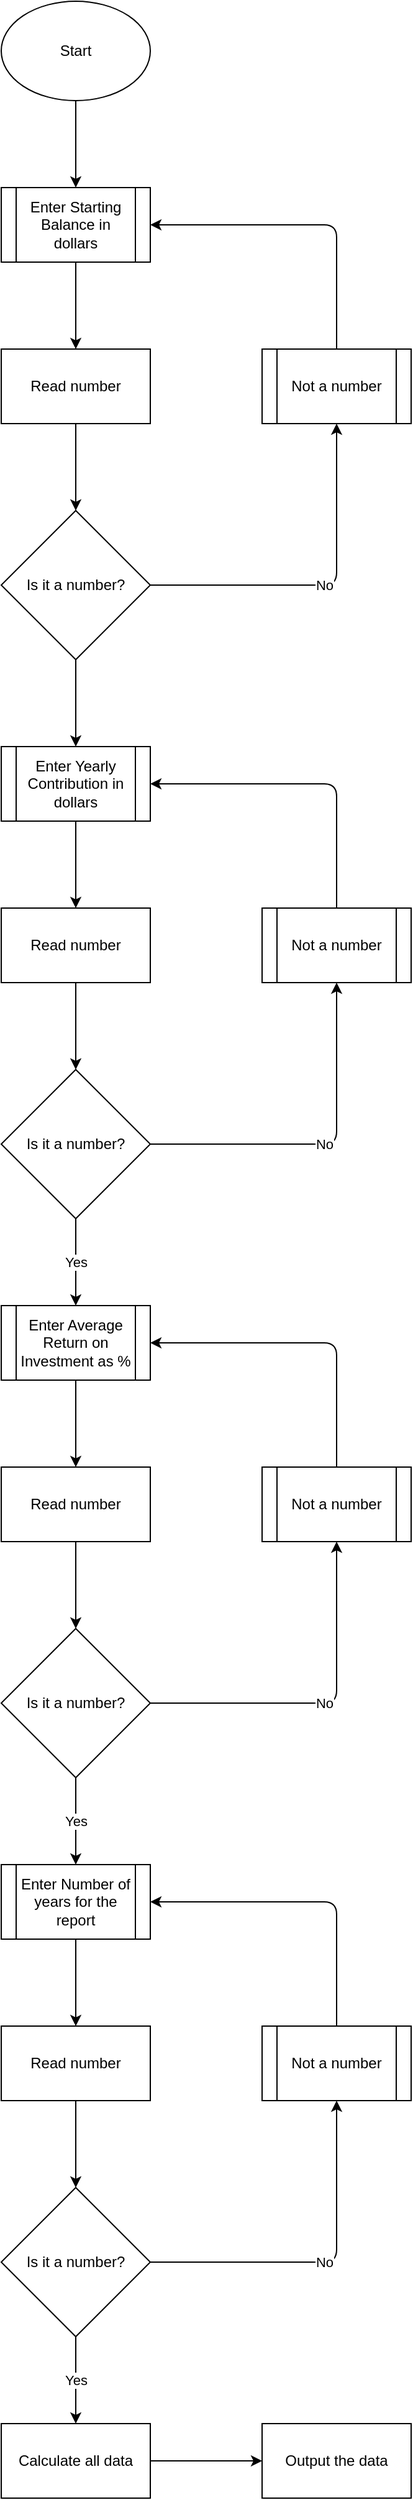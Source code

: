<mxfile version="15.1.1" type="device" pages="2"><diagram id="P4TBW4LBrtt-NNhbF21s" name="Page-1"><mxGraphModel dx="1038" dy="579" grid="1" gridSize="10" guides="1" tooltips="1" connect="1" arrows="1" fold="1" page="1" pageScale="1" pageWidth="850" pageHeight="1100" math="0" shadow="0"><root><mxCell id="0"/><mxCell id="1" parent="0"/><mxCell id="wff94wqB59Gmkspq8Qy1-1" value="Start" style="ellipse;whiteSpace=wrap;html=1;" parent="1" vertex="1"><mxGeometry x="160" y="20" width="120" height="80" as="geometry"/></mxCell><mxCell id="wff94wqB59Gmkspq8Qy1-4" value="Enter Starting Balance in dollars" style="shape=process;whiteSpace=wrap;html=1;backgroundOutline=1;" parent="1" vertex="1"><mxGeometry x="160" y="170" width="120" height="60" as="geometry"/></mxCell><mxCell id="wff94wqB59Gmkspq8Qy1-5" value="Read number" style="rounded=0;whiteSpace=wrap;html=1;" parent="1" vertex="1"><mxGeometry x="160" y="300" width="120" height="60" as="geometry"/></mxCell><mxCell id="wff94wqB59Gmkspq8Qy1-6" value="Is it a number?" style="rhombus;whiteSpace=wrap;html=1;" parent="1" vertex="1"><mxGeometry x="160" y="430" width="120" height="120" as="geometry"/></mxCell><mxCell id="wff94wqB59Gmkspq8Qy1-14" value="" style="endArrow=classic;html=1;exitX=1;exitY=0.5;exitDx=0;exitDy=0;" parent="1" source="wff94wqB59Gmkspq8Qy1-6" target="wff94wqB59Gmkspq8Qy1-18" edge="1"><mxGeometry relative="1" as="geometry"><mxPoint x="190" y="340" as="sourcePoint"/><mxPoint x="430" y="380" as="targetPoint"/><Array as="points"><mxPoint x="430" y="490"/></Array></mxGeometry></mxCell><mxCell id="wff94wqB59Gmkspq8Qy1-15" value="No" style="edgeLabel;resizable=0;html=1;align=center;verticalAlign=middle;" parent="wff94wqB59Gmkspq8Qy1-14" connectable="0" vertex="1"><mxGeometry relative="1" as="geometry"/></mxCell><mxCell id="wff94wqB59Gmkspq8Qy1-18" value="Not a number" style="shape=process;whiteSpace=wrap;html=1;backgroundOutline=1;" parent="1" vertex="1"><mxGeometry x="370" y="300" width="120" height="60" as="geometry"/></mxCell><mxCell id="wff94wqB59Gmkspq8Qy1-23" value="" style="endArrow=classic;html=1;exitX=0.5;exitY=0;exitDx=0;exitDy=0;entryX=1;entryY=0.5;entryDx=0;entryDy=0;" parent="1" source="wff94wqB59Gmkspq8Qy1-18" target="wff94wqB59Gmkspq8Qy1-4" edge="1"><mxGeometry width="50" height="50" relative="1" as="geometry"><mxPoint x="220" y="460" as="sourcePoint"/><mxPoint x="270" y="410" as="targetPoint"/><Array as="points"><mxPoint x="430" y="200"/></Array></mxGeometry></mxCell><mxCell id="wff94wqB59Gmkspq8Qy1-24" value="Enter Yearly Contribution in dollars" style="shape=process;whiteSpace=wrap;html=1;backgroundOutline=1;" parent="1" vertex="1"><mxGeometry x="160" y="620" width="120" height="60" as="geometry"/></mxCell><mxCell id="wff94wqB59Gmkspq8Qy1-25" value="Read number" style="rounded=0;whiteSpace=wrap;html=1;" parent="1" vertex="1"><mxGeometry x="160" y="750" width="120" height="60" as="geometry"/></mxCell><mxCell id="wff94wqB59Gmkspq8Qy1-28" value="Not a number" style="shape=process;whiteSpace=wrap;html=1;backgroundOutline=1;" parent="1" vertex="1"><mxGeometry x="370" y="750" width="120" height="60" as="geometry"/></mxCell><mxCell id="yMeksR2oSP3nN69QYb8Q-17" value="" style="endArrow=classic;html=1;" parent="1" edge="1"><mxGeometry width="50" height="50" relative="1" as="geometry"><mxPoint x="220" y="810" as="sourcePoint"/><mxPoint x="220" y="880" as="targetPoint"/></mxGeometry></mxCell><mxCell id="yMeksR2oSP3nN69QYb8Q-19" value="" style="endArrow=classic;html=1;entryX=0.5;entryY=0;entryDx=0;entryDy=0;" parent="1" target="wff94wqB59Gmkspq8Qy1-25" edge="1"><mxGeometry width="50" height="50" relative="1" as="geometry"><mxPoint x="220" y="680" as="sourcePoint"/><mxPoint x="270" y="630" as="targetPoint"/></mxGeometry></mxCell><mxCell id="yMeksR2oSP3nN69QYb8Q-20" value="" style="endArrow=classic;html=1;entryX=0.5;entryY=0;entryDx=0;entryDy=0;" parent="1" target="wff94wqB59Gmkspq8Qy1-24" edge="1"><mxGeometry width="50" height="50" relative="1" as="geometry"><mxPoint x="220" y="550" as="sourcePoint"/><mxPoint x="270" y="500" as="targetPoint"/></mxGeometry></mxCell><mxCell id="yMeksR2oSP3nN69QYb8Q-21" value="" style="endArrow=classic;html=1;entryX=0.5;entryY=0;entryDx=0;entryDy=0;" parent="1" target="wff94wqB59Gmkspq8Qy1-6" edge="1"><mxGeometry width="50" height="50" relative="1" as="geometry"><mxPoint x="220" y="360" as="sourcePoint"/><mxPoint x="270" y="310" as="targetPoint"/></mxGeometry></mxCell><mxCell id="yMeksR2oSP3nN69QYb8Q-22" value="" style="endArrow=classic;html=1;entryX=0.5;entryY=0;entryDx=0;entryDy=0;" parent="1" target="wff94wqB59Gmkspq8Qy1-5" edge="1"><mxGeometry width="50" height="50" relative="1" as="geometry"><mxPoint x="220" y="230" as="sourcePoint"/><mxPoint x="270" y="180" as="targetPoint"/></mxGeometry></mxCell><mxCell id="yMeksR2oSP3nN69QYb8Q-23" value="" style="endArrow=classic;html=1;entryX=0.5;entryY=0;entryDx=0;entryDy=0;" parent="1" target="wff94wqB59Gmkspq8Qy1-4" edge="1"><mxGeometry width="50" height="50" relative="1" as="geometry"><mxPoint x="220" y="100" as="sourcePoint"/><mxPoint x="270" y="50" as="targetPoint"/></mxGeometry></mxCell><mxCell id="yMeksR2oSP3nN69QYb8Q-24" value="" style="endArrow=classic;html=1;entryX=1;entryY=0.5;entryDx=0;entryDy=0;" parent="1" target="wff94wqB59Gmkspq8Qy1-24" edge="1"><mxGeometry width="50" height="50" relative="1" as="geometry"><mxPoint x="430" y="750" as="sourcePoint"/><mxPoint x="480" y="700" as="targetPoint"/><Array as="points"><mxPoint x="430" y="650"/></Array></mxGeometry></mxCell><mxCell id="yMeksR2oSP3nN69QYb8Q-25" value="" style="endArrow=classic;html=1;entryX=0.5;entryY=0;entryDx=0;entryDy=0;" parent="1" edge="1"><mxGeometry relative="1" as="geometry"><mxPoint x="220" y="1000" as="sourcePoint"/><mxPoint x="220" y="1070" as="targetPoint"/></mxGeometry></mxCell><mxCell id="yMeksR2oSP3nN69QYb8Q-26" value="Yes" style="edgeLabel;resizable=0;html=1;align=center;verticalAlign=middle;" parent="yMeksR2oSP3nN69QYb8Q-25" connectable="0" vertex="1"><mxGeometry relative="1" as="geometry"/></mxCell><mxCell id="yMeksR2oSP3nN69QYb8Q-27" value="" style="endArrow=classic;html=1;entryX=0.5;entryY=1;entryDx=0;entryDy=0;" parent="1" target="wff94wqB59Gmkspq8Qy1-28" edge="1"><mxGeometry relative="1" as="geometry"><mxPoint x="280" y="940" as="sourcePoint"/><mxPoint x="380" y="940" as="targetPoint"/><Array as="points"><mxPoint x="430" y="940"/></Array></mxGeometry></mxCell><mxCell id="yMeksR2oSP3nN69QYb8Q-28" value="No" style="edgeLabel;resizable=0;html=1;align=center;verticalAlign=middle;" parent="yMeksR2oSP3nN69QYb8Q-27" connectable="0" vertex="1"><mxGeometry relative="1" as="geometry"/></mxCell><mxCell id="yMeksR2oSP3nN69QYb8Q-36" value="Is it a number?" style="rhombus;whiteSpace=wrap;html=1;" parent="1" vertex="1"><mxGeometry x="160" y="880" width="120" height="120" as="geometry"/></mxCell><mxCell id="yMeksR2oSP3nN69QYb8Q-37" value="Enter Average Return on Investment as %" style="shape=process;whiteSpace=wrap;html=1;backgroundOutline=1;" parent="1" vertex="1"><mxGeometry x="160" y="1070" width="120" height="60" as="geometry"/></mxCell><mxCell id="yMeksR2oSP3nN69QYb8Q-40" value="Read number" style="rounded=0;whiteSpace=wrap;html=1;" parent="1" vertex="1"><mxGeometry x="160" y="1200" width="120" height="60" as="geometry"/></mxCell><mxCell id="yMeksR2oSP3nN69QYb8Q-41" value="" style="endArrow=classic;html=1;" parent="1" edge="1"><mxGeometry width="50" height="50" relative="1" as="geometry"><mxPoint x="220" y="1260" as="sourcePoint"/><mxPoint x="220" y="1330" as="targetPoint"/></mxGeometry></mxCell><mxCell id="yMeksR2oSP3nN69QYb8Q-42" value="" style="endArrow=classic;html=1;entryX=0.5;entryY=0;entryDx=0;entryDy=0;" parent="1" target="yMeksR2oSP3nN69QYb8Q-40" edge="1"><mxGeometry width="50" height="50" relative="1" as="geometry"><mxPoint x="220" y="1130" as="sourcePoint"/><mxPoint x="270" y="1080" as="targetPoint"/></mxGeometry></mxCell><mxCell id="yMeksR2oSP3nN69QYb8Q-43" value="Is it a number?" style="rhombus;whiteSpace=wrap;html=1;" parent="1" vertex="1"><mxGeometry x="160" y="1330" width="120" height="120" as="geometry"/></mxCell><mxCell id="yMeksR2oSP3nN69QYb8Q-44" value="Not a number" style="shape=process;whiteSpace=wrap;html=1;backgroundOutline=1;" parent="1" vertex="1"><mxGeometry x="370" y="1200" width="120" height="60" as="geometry"/></mxCell><mxCell id="yMeksR2oSP3nN69QYb8Q-45" value="" style="endArrow=classic;html=1;entryX=1;entryY=0.5;entryDx=0;entryDy=0;" parent="1" edge="1"><mxGeometry width="50" height="50" relative="1" as="geometry"><mxPoint x="430" y="1200" as="sourcePoint"/><mxPoint x="280" y="1100" as="targetPoint"/><Array as="points"><mxPoint x="430" y="1100"/></Array></mxGeometry></mxCell><mxCell id="yMeksR2oSP3nN69QYb8Q-46" value="" style="endArrow=classic;html=1;entryX=0.5;entryY=1;entryDx=0;entryDy=0;" parent="1" target="yMeksR2oSP3nN69QYb8Q-44" edge="1"><mxGeometry relative="1" as="geometry"><mxPoint x="280" y="1390" as="sourcePoint"/><mxPoint x="380" y="1390" as="targetPoint"/><Array as="points"><mxPoint x="430" y="1390"/></Array></mxGeometry></mxCell><mxCell id="yMeksR2oSP3nN69QYb8Q-47" value="No" style="edgeLabel;resizable=0;html=1;align=center;verticalAlign=middle;" parent="yMeksR2oSP3nN69QYb8Q-46" connectable="0" vertex="1"><mxGeometry relative="1" as="geometry"/></mxCell><mxCell id="yMeksR2oSP3nN69QYb8Q-48" value="" style="endArrow=classic;html=1;entryX=0.5;entryY=0;entryDx=0;entryDy=0;" parent="1" edge="1"><mxGeometry relative="1" as="geometry"><mxPoint x="220" y="1450" as="sourcePoint"/><mxPoint x="220" y="1520" as="targetPoint"/></mxGeometry></mxCell><mxCell id="yMeksR2oSP3nN69QYb8Q-49" value="Yes" style="edgeLabel;resizable=0;html=1;align=center;verticalAlign=middle;" parent="yMeksR2oSP3nN69QYb8Q-48" connectable="0" vertex="1"><mxGeometry relative="1" as="geometry"/></mxCell><mxCell id="yMeksR2oSP3nN69QYb8Q-50" value="Enter Number of years for the report" style="shape=process;whiteSpace=wrap;html=1;backgroundOutline=1;" parent="1" vertex="1"><mxGeometry x="160" y="1520" width="120" height="60" as="geometry"/></mxCell><mxCell id="yMeksR2oSP3nN69QYb8Q-51" value="Read number" style="rounded=0;whiteSpace=wrap;html=1;" parent="1" vertex="1"><mxGeometry x="160" y="1650" width="120" height="60" as="geometry"/></mxCell><mxCell id="yMeksR2oSP3nN69QYb8Q-52" value="" style="endArrow=classic;html=1;" parent="1" edge="1"><mxGeometry width="50" height="50" relative="1" as="geometry"><mxPoint x="220" y="1710" as="sourcePoint"/><mxPoint x="220" y="1780" as="targetPoint"/></mxGeometry></mxCell><mxCell id="yMeksR2oSP3nN69QYb8Q-53" value="" style="endArrow=classic;html=1;entryX=0.5;entryY=0;entryDx=0;entryDy=0;" parent="1" target="yMeksR2oSP3nN69QYb8Q-51" edge="1"><mxGeometry width="50" height="50" relative="1" as="geometry"><mxPoint x="220" y="1580" as="sourcePoint"/><mxPoint x="270" y="1530" as="targetPoint"/></mxGeometry></mxCell><mxCell id="yMeksR2oSP3nN69QYb8Q-54" value="Is it a number?" style="rhombus;whiteSpace=wrap;html=1;" parent="1" vertex="1"><mxGeometry x="160" y="1780" width="120" height="120" as="geometry"/></mxCell><mxCell id="yMeksR2oSP3nN69QYb8Q-55" value="Not a number" style="shape=process;whiteSpace=wrap;html=1;backgroundOutline=1;" parent="1" vertex="1"><mxGeometry x="370" y="1650" width="120" height="60" as="geometry"/></mxCell><mxCell id="yMeksR2oSP3nN69QYb8Q-56" value="" style="endArrow=classic;html=1;entryX=1;entryY=0.5;entryDx=0;entryDy=0;" parent="1" edge="1"><mxGeometry width="50" height="50" relative="1" as="geometry"><mxPoint x="430" y="1650" as="sourcePoint"/><mxPoint x="280" y="1550" as="targetPoint"/><Array as="points"><mxPoint x="430" y="1550"/></Array></mxGeometry></mxCell><mxCell id="yMeksR2oSP3nN69QYb8Q-57" value="" style="endArrow=classic;html=1;entryX=0.5;entryY=1;entryDx=0;entryDy=0;" parent="1" target="yMeksR2oSP3nN69QYb8Q-55" edge="1"><mxGeometry relative="1" as="geometry"><mxPoint x="280" y="1840" as="sourcePoint"/><mxPoint x="380" y="1840" as="targetPoint"/><Array as="points"><mxPoint x="430" y="1840"/></Array></mxGeometry></mxCell><mxCell id="yMeksR2oSP3nN69QYb8Q-58" value="No" style="edgeLabel;resizable=0;html=1;align=center;verticalAlign=middle;" parent="yMeksR2oSP3nN69QYb8Q-57" connectable="0" vertex="1"><mxGeometry relative="1" as="geometry"/></mxCell><mxCell id="upnL6ay4QvvYU6kaskSl-1" value="Calculate all data" style="rounded=0;whiteSpace=wrap;html=1;" vertex="1" parent="1"><mxGeometry x="160" y="1970" width="120" height="60" as="geometry"/></mxCell><mxCell id="upnL6ay4QvvYU6kaskSl-2" value="Output the data" style="rounded=0;whiteSpace=wrap;html=1;" vertex="1" parent="1"><mxGeometry x="370" y="1970" width="120" height="60" as="geometry"/></mxCell><mxCell id="upnL6ay4QvvYU6kaskSl-5" value="" style="endArrow=classic;html=1;entryX=0;entryY=0.5;entryDx=0;entryDy=0;" edge="1" parent="1" target="upnL6ay4QvvYU6kaskSl-2"><mxGeometry width="50" height="50" relative="1" as="geometry"><mxPoint x="280" y="2000" as="sourcePoint"/><mxPoint x="330" y="1950" as="targetPoint"/></mxGeometry></mxCell><mxCell id="upnL6ay4QvvYU6kaskSl-6" value="" style="endArrow=classic;html=1;entryX=0.5;entryY=0;entryDx=0;entryDy=0;" edge="1" parent="1" target="upnL6ay4QvvYU6kaskSl-1"><mxGeometry relative="1" as="geometry"><mxPoint x="220" y="1900" as="sourcePoint"/><mxPoint x="320" y="1900" as="targetPoint"/></mxGeometry></mxCell><mxCell id="upnL6ay4QvvYU6kaskSl-7" value="Yes" style="edgeLabel;resizable=0;html=1;align=center;verticalAlign=middle;" connectable="0" vertex="1" parent="upnL6ay4QvvYU6kaskSl-6"><mxGeometry relative="1" as="geometry"/></mxCell></root></mxGraphModel></diagram><diagram id="P01rEMr3Yq5plfQeXu-Q" name="Page-2"><mxGraphModel dx="1038" dy="521" grid="1" gridSize="10" guides="1" tooltips="1" connect="1" arrows="1" fold="1" page="1" pageScale="1" pageWidth="850" pageHeight="1100" math="0" shadow="0"><root><mxCell id="0x7SnDX0zSqgp5Y4k3y--0"/><mxCell id="0x7SnDX0zSqgp5Y4k3y--1" parent="0x7SnDX0zSqgp5Y4k3y--0"/></root></mxGraphModel></diagram></mxfile>